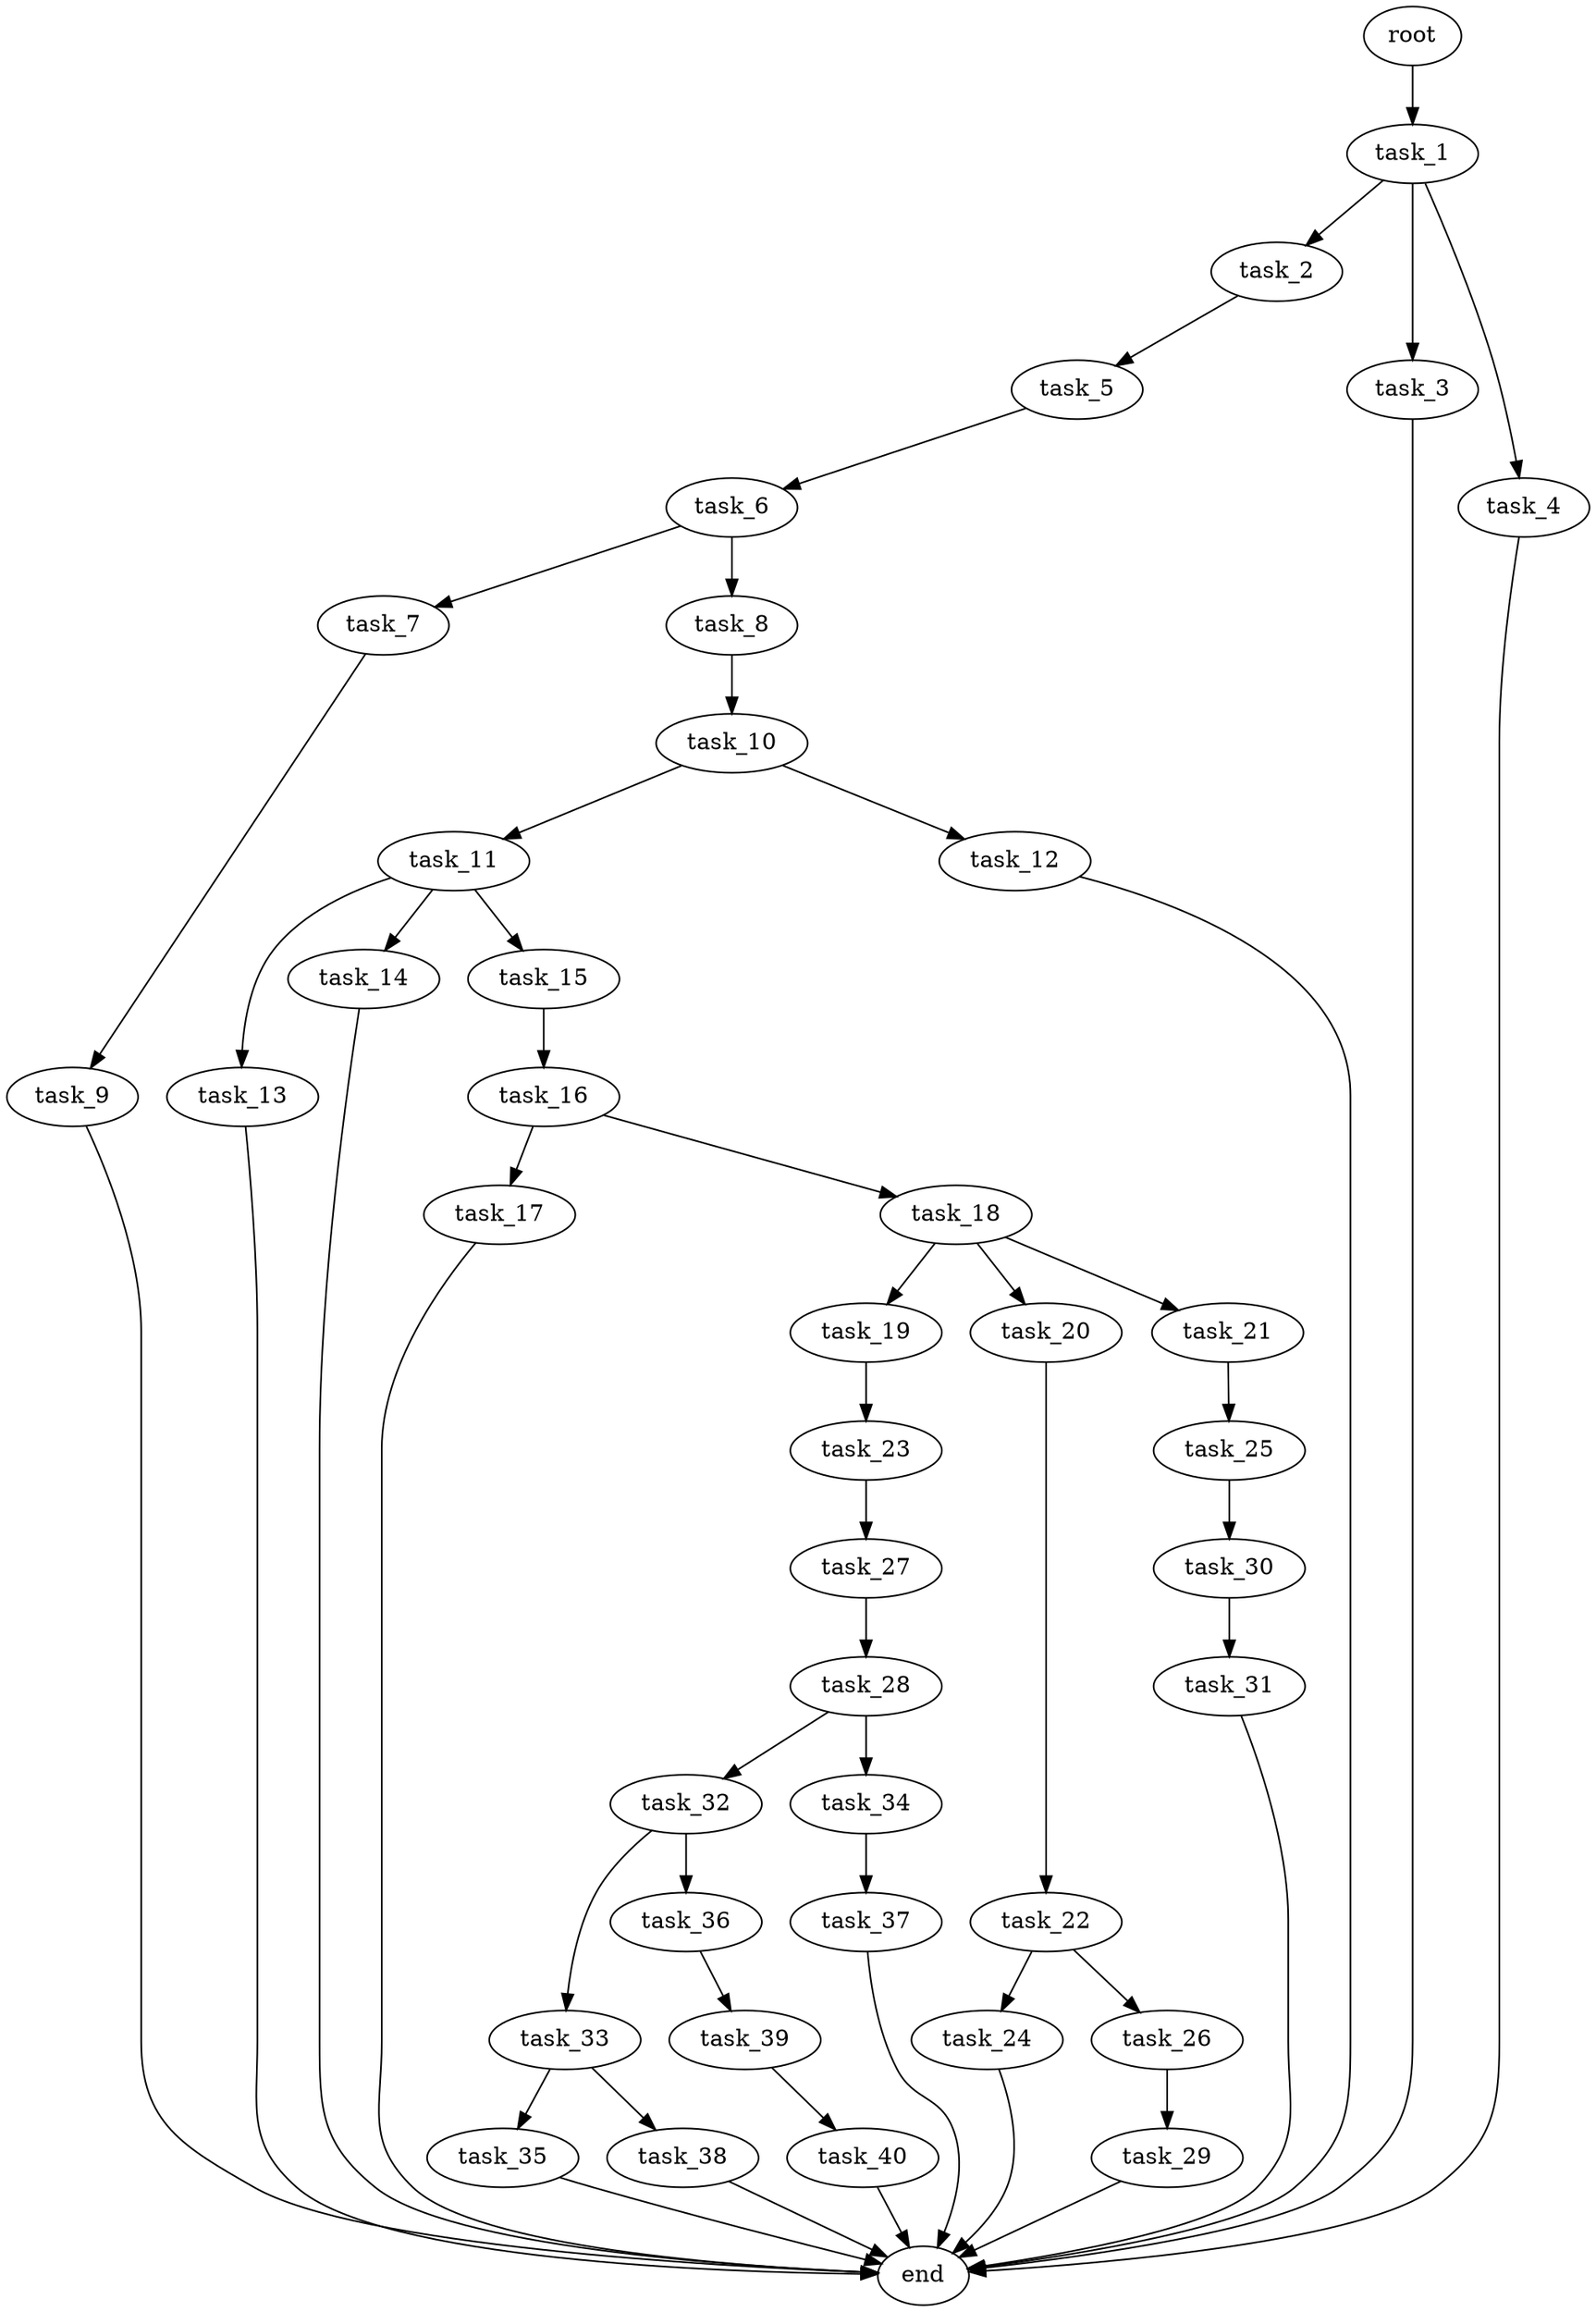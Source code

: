 digraph G {
  root [size="0.000000e+00"];
  task_1 [size="7.309836e+10"];
  task_2 [size="5.375481e+10"];
  task_3 [size="6.259981e+10"];
  task_4 [size="9.645857e+10"];
  task_5 [size="9.278106e+10"];
  task_6 [size="5.082667e+10"];
  task_7 [size="8.153373e+10"];
  task_8 [size="8.514154e+10"];
  task_9 [size="9.705112e+10"];
  task_10 [size="9.280829e+10"];
  task_11 [size="8.941742e+10"];
  task_12 [size="3.041837e+10"];
  task_13 [size="1.383268e+10"];
  task_14 [size="7.578569e+10"];
  task_15 [size="4.513462e+10"];
  task_16 [size="8.801893e+10"];
  task_17 [size="3.561153e+10"];
  task_18 [size="5.131940e+10"];
  task_19 [size="9.271096e+10"];
  task_20 [size="5.711305e+10"];
  task_21 [size="4.404096e+10"];
  task_22 [size="5.068973e+10"];
  task_23 [size="4.377241e+10"];
  task_24 [size="1.163287e+09"];
  task_25 [size="1.726578e+10"];
  task_26 [size="8.118891e+10"];
  task_27 [size="2.595747e+10"];
  task_28 [size="4.691765e+09"];
  task_29 [size="4.743602e+10"];
  task_30 [size="4.733279e+10"];
  task_31 [size="9.378770e+09"];
  task_32 [size="8.426084e+10"];
  task_33 [size="8.421346e+10"];
  task_34 [size="3.803119e+10"];
  task_35 [size="8.521952e+09"];
  task_36 [size="5.957208e+10"];
  task_37 [size="9.159456e+09"];
  task_38 [size="6.479872e+10"];
  task_39 [size="8.412412e+09"];
  task_40 [size="1.579152e+10"];
  end [size="0.000000e+00"];

  root -> task_1 [size="1.000000e-12"];
  task_1 -> task_2 [size="5.375481e+08"];
  task_1 -> task_3 [size="6.259981e+08"];
  task_1 -> task_4 [size="9.645857e+08"];
  task_2 -> task_5 [size="9.278106e+08"];
  task_3 -> end [size="1.000000e-12"];
  task_4 -> end [size="1.000000e-12"];
  task_5 -> task_6 [size="5.082667e+08"];
  task_6 -> task_7 [size="8.153373e+08"];
  task_6 -> task_8 [size="8.514154e+08"];
  task_7 -> task_9 [size="9.705112e+08"];
  task_8 -> task_10 [size="9.280829e+08"];
  task_9 -> end [size="1.000000e-12"];
  task_10 -> task_11 [size="8.941742e+08"];
  task_10 -> task_12 [size="3.041837e+08"];
  task_11 -> task_13 [size="1.383268e+08"];
  task_11 -> task_14 [size="7.578569e+08"];
  task_11 -> task_15 [size="4.513462e+08"];
  task_12 -> end [size="1.000000e-12"];
  task_13 -> end [size="1.000000e-12"];
  task_14 -> end [size="1.000000e-12"];
  task_15 -> task_16 [size="8.801893e+08"];
  task_16 -> task_17 [size="3.561153e+08"];
  task_16 -> task_18 [size="5.131940e+08"];
  task_17 -> end [size="1.000000e-12"];
  task_18 -> task_19 [size="9.271096e+08"];
  task_18 -> task_20 [size="5.711305e+08"];
  task_18 -> task_21 [size="4.404096e+08"];
  task_19 -> task_23 [size="4.377241e+08"];
  task_20 -> task_22 [size="5.068973e+08"];
  task_21 -> task_25 [size="1.726578e+08"];
  task_22 -> task_24 [size="1.163287e+07"];
  task_22 -> task_26 [size="8.118891e+08"];
  task_23 -> task_27 [size="2.595747e+08"];
  task_24 -> end [size="1.000000e-12"];
  task_25 -> task_30 [size="4.733279e+08"];
  task_26 -> task_29 [size="4.743602e+08"];
  task_27 -> task_28 [size="4.691765e+07"];
  task_28 -> task_32 [size="8.426084e+08"];
  task_28 -> task_34 [size="3.803119e+08"];
  task_29 -> end [size="1.000000e-12"];
  task_30 -> task_31 [size="9.378770e+07"];
  task_31 -> end [size="1.000000e-12"];
  task_32 -> task_33 [size="8.421346e+08"];
  task_32 -> task_36 [size="5.957208e+08"];
  task_33 -> task_35 [size="8.521952e+07"];
  task_33 -> task_38 [size="6.479872e+08"];
  task_34 -> task_37 [size="9.159456e+07"];
  task_35 -> end [size="1.000000e-12"];
  task_36 -> task_39 [size="8.412412e+07"];
  task_37 -> end [size="1.000000e-12"];
  task_38 -> end [size="1.000000e-12"];
  task_39 -> task_40 [size="1.579152e+08"];
  task_40 -> end [size="1.000000e-12"];
}
